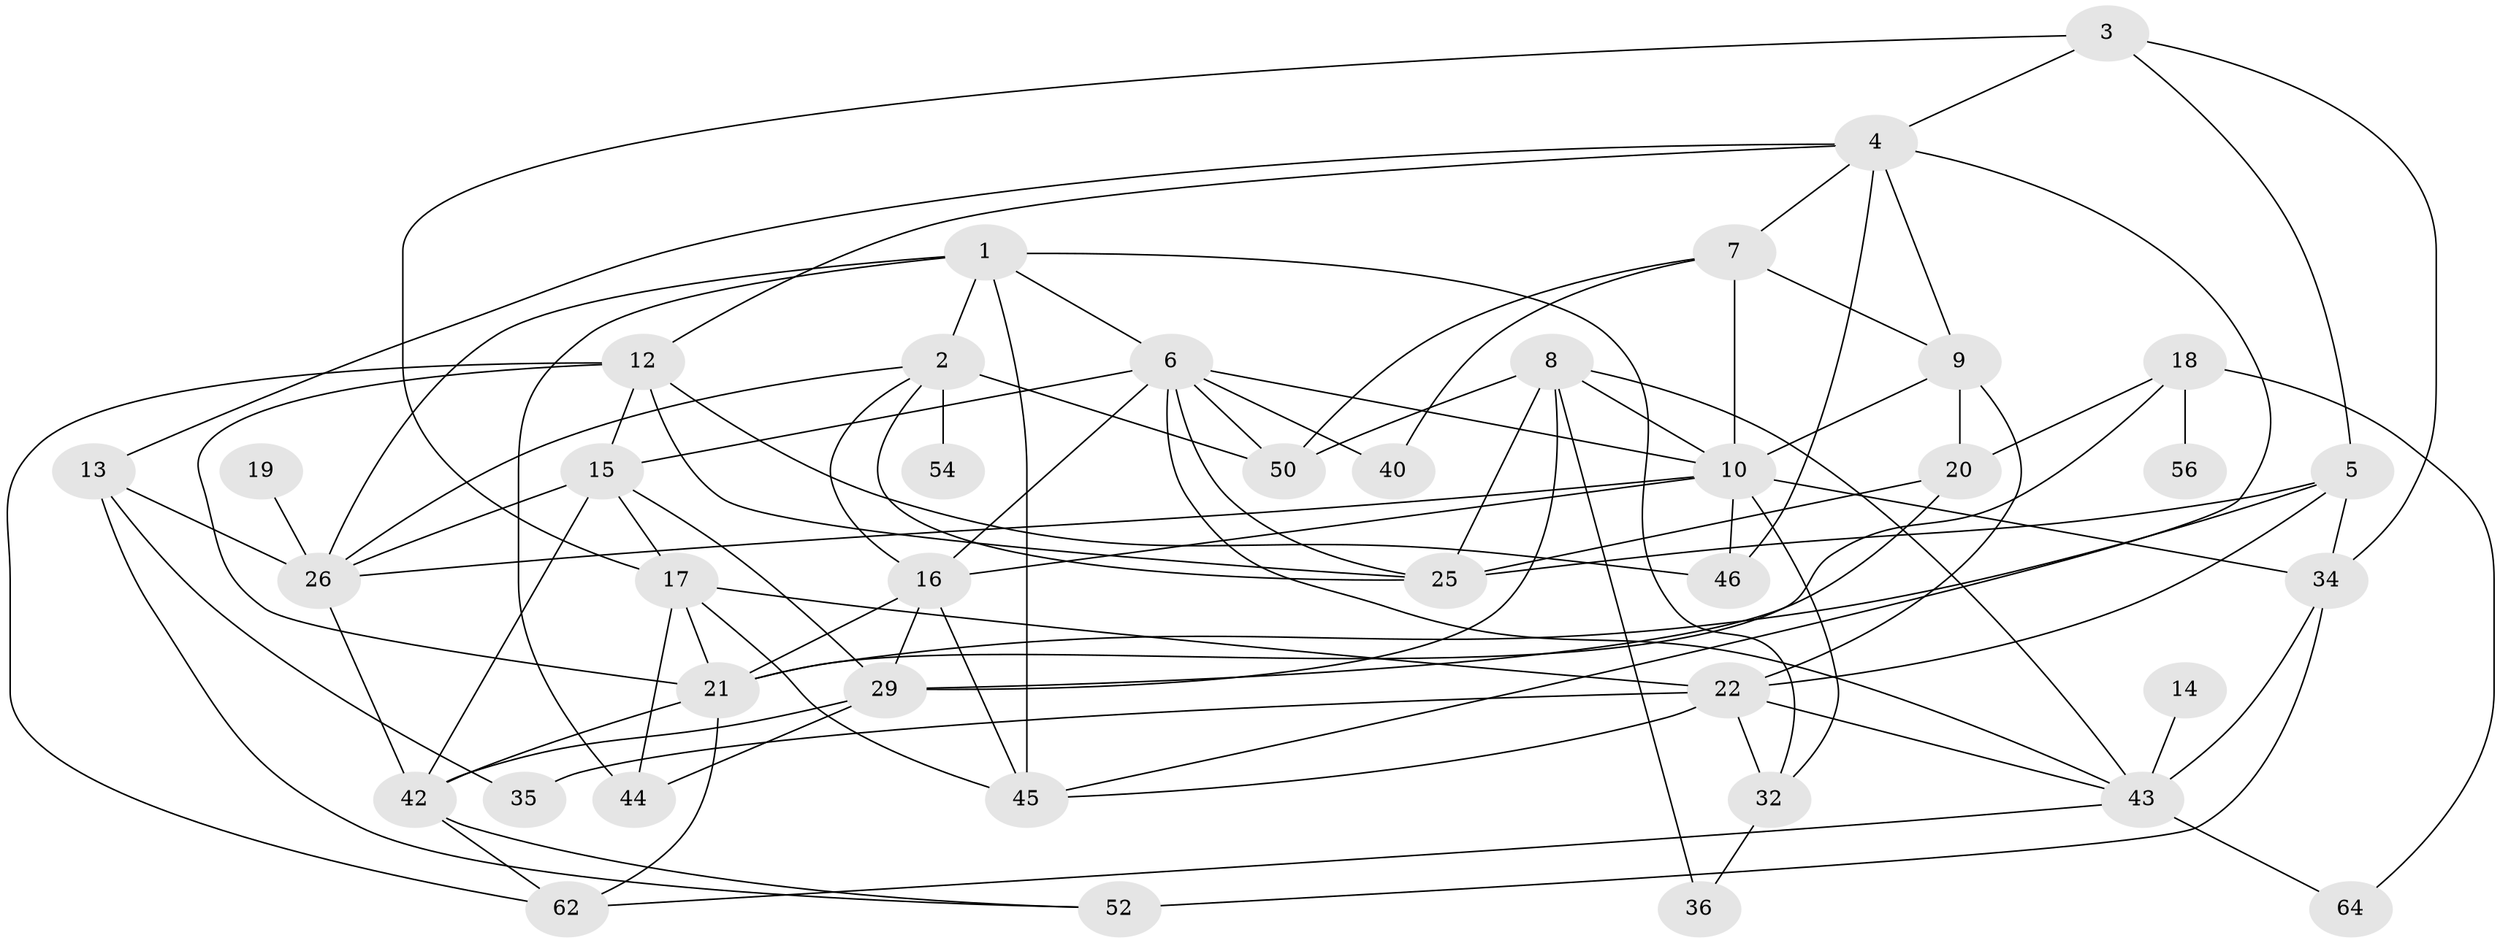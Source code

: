 // Generated by graph-tools (version 1.1) at 2025/24/03/03/25 07:24:01]
// undirected, 40 vertices, 93 edges
graph export_dot {
graph [start="1"]
  node [color=gray90,style=filled];
  1 [super="+47"];
  2 [super="+55"];
  3 [super="+33"];
  4 [super="+11"];
  5 [super="+28"];
  6 [super="+51"];
  7 [super="+49"];
  8 [super="+63"];
  9 [super="+39"];
  10 [super="+30"];
  12 [super="+41"];
  13 [super="+38"];
  14;
  15;
  16;
  17 [super="+23"];
  18 [super="+59"];
  19;
  20 [super="+31"];
  21 [super="+24"];
  22 [super="+27"];
  25 [super="+48"];
  26 [super="+57"];
  29 [super="+37"];
  32;
  34 [super="+58"];
  35;
  36;
  40;
  42 [super="+53"];
  43 [super="+60"];
  44;
  45;
  46;
  50;
  52 [super="+61"];
  54;
  56;
  62;
  64;
  1 -- 32;
  1 -- 44;
  1 -- 6;
  1 -- 2;
  1 -- 45;
  1 -- 26;
  2 -- 26;
  2 -- 25;
  2 -- 54 [weight=2];
  2 -- 16;
  2 -- 50;
  3 -- 5;
  3 -- 34;
  3 -- 17;
  3 -- 4;
  4 -- 45;
  4 -- 7;
  4 -- 13;
  4 -- 9;
  4 -- 12;
  4 -- 46;
  5 -- 22;
  5 -- 25 [weight=2];
  5 -- 34;
  5 -- 21;
  6 -- 16;
  6 -- 40;
  6 -- 50;
  6 -- 25;
  6 -- 10;
  6 -- 15;
  6 -- 43;
  7 -- 40;
  7 -- 9;
  7 -- 50;
  7 -- 10;
  8 -- 25;
  8 -- 43;
  8 -- 50;
  8 -- 36;
  8 -- 10;
  8 -- 29;
  9 -- 20;
  9 -- 10;
  9 -- 22 [weight=2];
  10 -- 32;
  10 -- 46;
  10 -- 34 [weight=2];
  10 -- 16;
  10 -- 26;
  12 -- 25;
  12 -- 46;
  12 -- 62;
  12 -- 15;
  12 -- 21;
  13 -- 26;
  13 -- 35;
  13 -- 52;
  14 -- 43 [weight=2];
  15 -- 26;
  15 -- 29;
  15 -- 42;
  15 -- 17;
  16 -- 21;
  16 -- 45;
  16 -- 29;
  17 -- 21;
  17 -- 45;
  17 -- 44;
  17 -- 22;
  18 -- 56 [weight=2];
  18 -- 64;
  18 -- 21;
  18 -- 20;
  19 -- 26 [weight=2];
  20 -- 25;
  20 -- 29;
  21 -- 62;
  21 -- 42;
  22 -- 32;
  22 -- 35;
  22 -- 43;
  22 -- 45;
  26 -- 42;
  29 -- 44;
  29 -- 42;
  32 -- 36;
  34 -- 43;
  34 -- 52 [weight=2];
  42 -- 52;
  42 -- 62;
  43 -- 64;
  43 -- 62;
}
